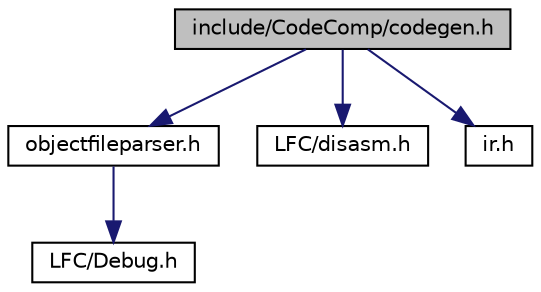 digraph G
{
  edge [fontname="Helvetica",fontsize="10",labelfontname="Helvetica",labelfontsize="10"];
  node [fontname="Helvetica",fontsize="10",shape=record];
  Node1 [label="include/CodeComp/codegen.h",height=0.2,width=0.4,color="black", fillcolor="grey75", style="filled" fontcolor="black"];
  Node1 -> Node2 [color="midnightblue",fontsize="10",style="solid",fontname="Helvetica"];
  Node2 [label="objectfileparser.h",height=0.2,width=0.4,color="black", fillcolor="white", style="filled",URL="$objectfileparser_8h.html"];
  Node2 -> Node3 [color="midnightblue",fontsize="10",style="solid",fontname="Helvetica"];
  Node3 [label="LFC/Debug.h",height=0.2,width=0.4,color="black", fillcolor="white", style="filled",URL="$_debug_8h.html"];
  Node1 -> Node4 [color="midnightblue",fontsize="10",style="solid",fontname="Helvetica"];
  Node4 [label="LFC/disasm.h",height=0.2,width=0.4,color="black", fillcolor="white", style="filled",URL="$disasm_8h.html"];
  Node1 -> Node5 [color="midnightblue",fontsize="10",style="solid",fontname="Helvetica"];
  Node5 [label="ir.h",height=0.2,width=0.4,color="black", fillcolor="white", style="filled",URL="$ir_8h.html"];
}
